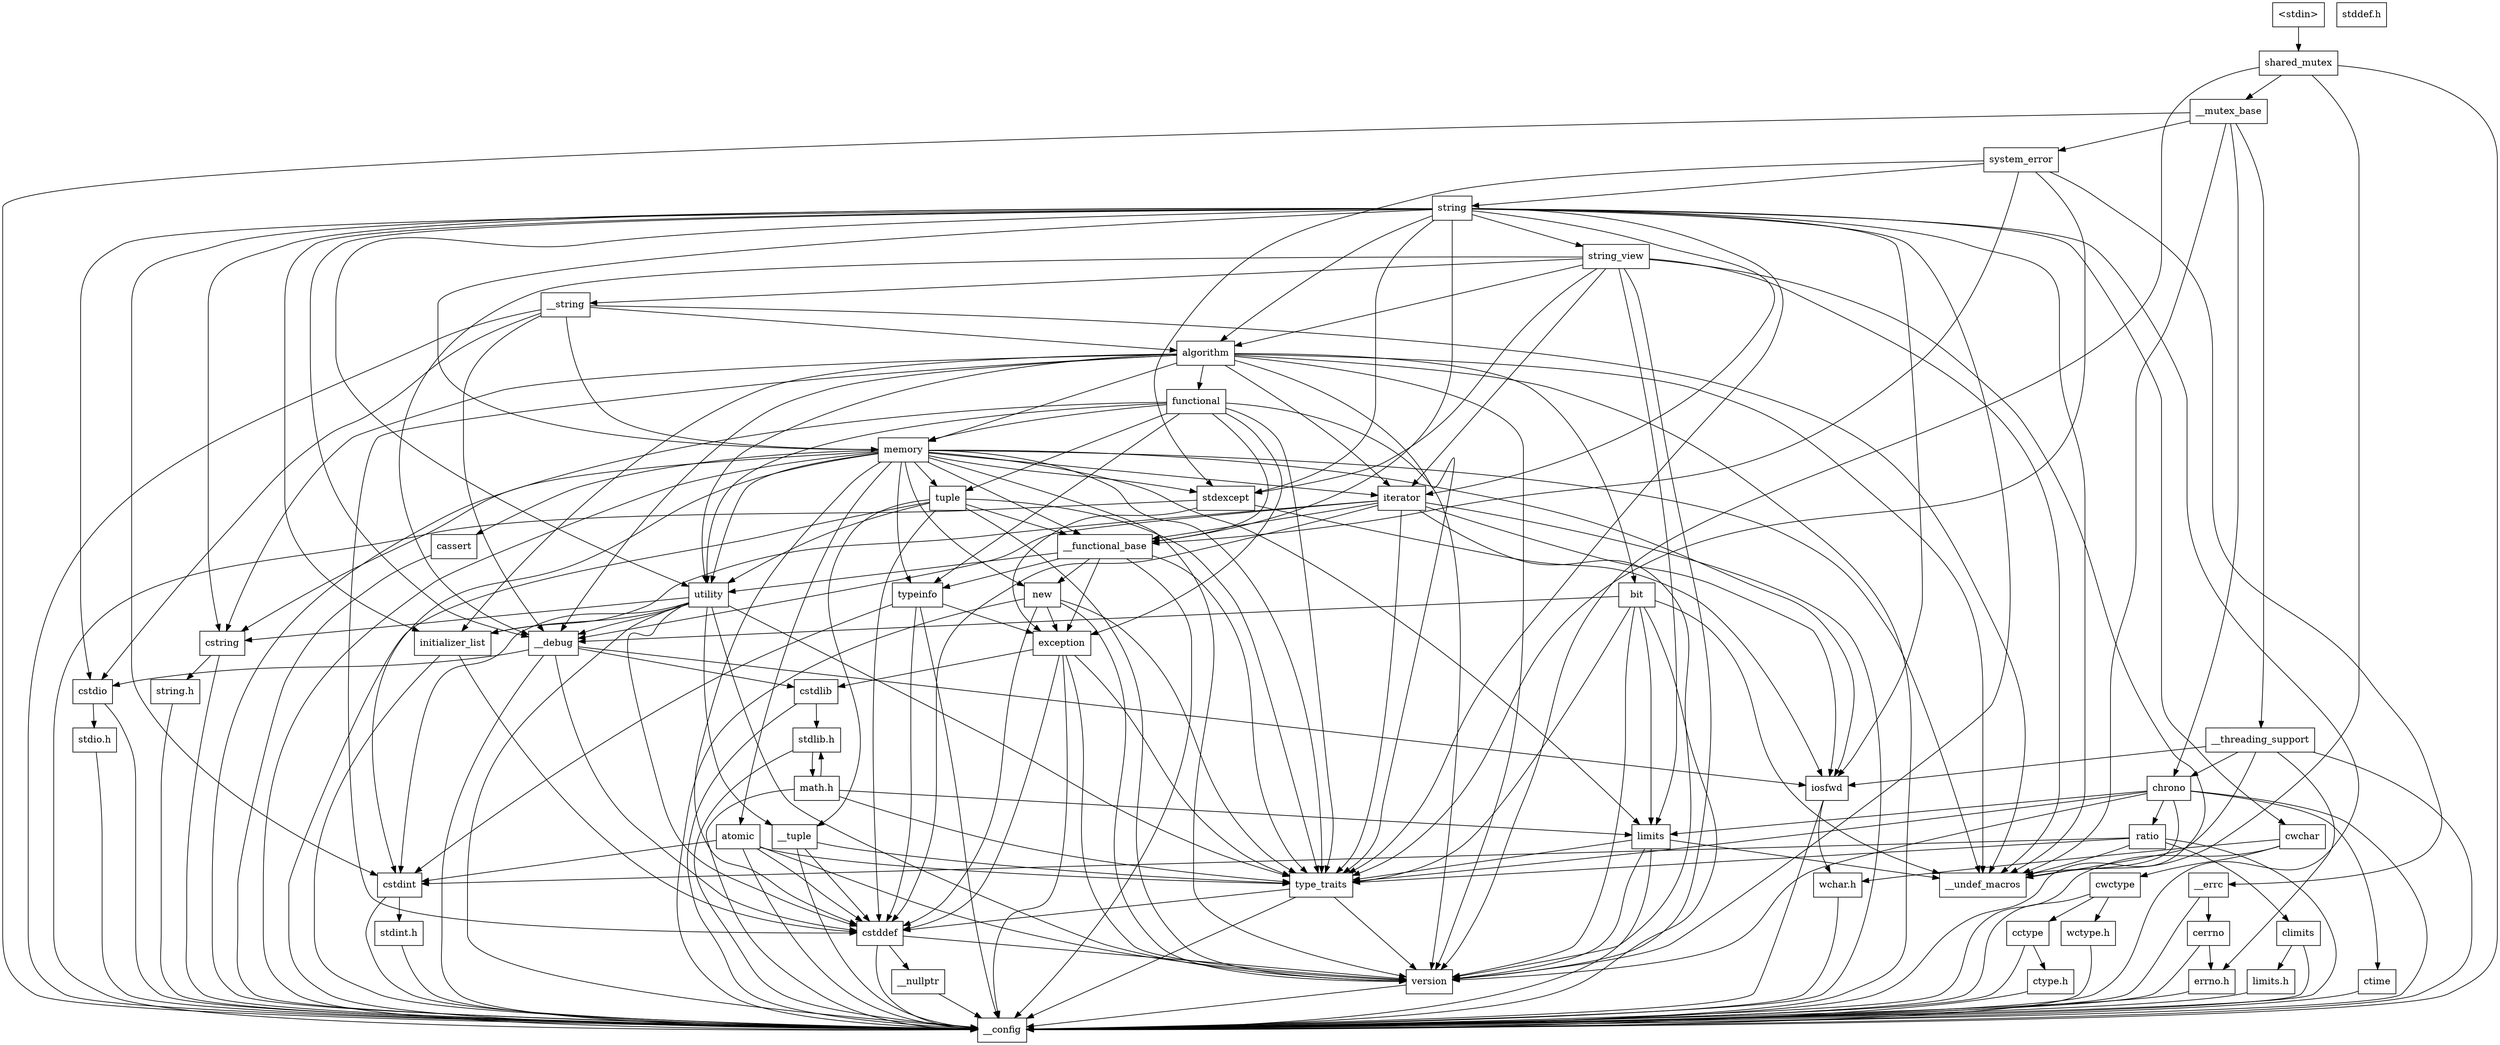 digraph "dependencies" {
  header_0 [ shape="box", label="\<stdin\>" ];
  header_1 [ shape="box", label="shared_mutex" ];
  header_104 [ shape="box", label="iosfwd" ];
  header_105 [ shape="box", label="wchar.h" ];
  header_11 [ shape="box", label="version" ];
  header_113 [ shape="box", label="__functional_base" ];
  header_114 [ shape="box", label="typeinfo" ];
  header_115 [ shape="box", label="new" ];
  header_116 [ shape="box", label="utility" ];
  header_117 [ shape="box", label="__tuple" ];
  header_118 [ shape="box", label="initializer_list" ];
  header_119 [ shape="box", label="cstring" ];
  header_12 [ shape="box", label="__undef_macros" ];
  header_120 [ shape="box", label="string.h" ];
  header_123 [ shape="box", label="__debug" ];
  header_124 [ shape="box", label="cstdio" ];
  header_125 [ shape="box", label="stdio.h" ];
  header_13 [ shape="box", label="__mutex_base" ];
  header_134 [ shape="box", label="string" ];
  header_135 [ shape="box", label="string_view" ];
  header_136 [ shape="box", label="__string" ];
  header_137 [ shape="box", label="algorithm" ];
  header_138 [ shape="box", label="memory" ];
  header_139 [ shape="box", label="iterator" ];
  header_14 [ shape="box", label="chrono" ];
  header_140 [ shape="box", label="tuple" ];
  header_141 [ shape="box", label="cassert" ];
  header_143 [ shape="box", label="atomic" ];
  header_144 [ shape="box", label="functional" ];
  header_145 [ shape="box", label="bit" ];
  header_146 [ shape="box", label="cwchar" ];
  header_147 [ shape="box", label="cwctype" ];
  header_148 [ shape="box", label="cctype" ];
  header_149 [ shape="box", label="ctype.h" ];
  header_15 [ shape="box", label="ctime" ];
  header_151 [ shape="box", label="wctype.h" ];
  header_154 [ shape="box", label="__threading_support" ];
  header_17 [ shape="box", label="stddef.h" ];
  header_2 [ shape="box", label="__config" ];
  header_33 [ shape="box", label="type_traits" ];
  header_34 [ shape="box", label="cstddef" ];
  header_36 [ shape="box", label="__nullptr" ];
  header_37 [ shape="box", label="ratio" ];
  header_38 [ shape="box", label="cstdint" ];
  header_39 [ shape="box", label="stdint.h" ];
  header_46 [ shape="box", label="climits" ];
  header_47 [ shape="box", label="limits.h" ];
  header_56 [ shape="box", label="limits" ];
  header_57 [ shape="box", label="system_error" ];
  header_58 [ shape="box", label="__errc" ];
  header_59 [ shape="box", label="cerrno" ];
  header_60 [ shape="box", label="errno.h" ];
  header_68 [ shape="box", label="stdexcept" ];
  header_69 [ shape="box", label="exception" ];
  header_70 [ shape="box", label="cstdlib" ];
  header_71 [ shape="box", label="stdlib.h" ];
  header_92 [ shape="box", label="math.h" ];
  header_118 -> header_34;
  header_118 -> header_2;
  header_119 -> header_2;
  header_119 -> header_120;
  header_60 -> header_2;
  header_69 -> header_70;
  header_69 -> header_34;
  header_69 -> header_2;
  header_69 -> header_11;
  header_69 -> header_33;
  header_68 -> header_69;
  header_68 -> header_104;
  header_68 -> header_2;
  header_114 -> header_69;
  header_114 -> header_34;
  header_114 -> header_2;
  header_114 -> header_38;
  header_115 -> header_69;
  header_115 -> header_34;
  header_115 -> header_2;
  header_115 -> header_33;
  header_115 -> header_11;
  header_70 -> header_71;
  header_70 -> header_2;
  header_71 -> header_2;
  header_71 -> header_92;
  header_116 -> header_11;
  header_116 -> header_38;
  header_116 -> header_34;
  header_116 -> header_33;
  header_116 -> header_2;
  header_116 -> header_118;
  header_116 -> header_119;
  header_116 -> header_123;
  header_116 -> header_117;
  header_117 -> header_34;
  header_117 -> header_2;
  header_117 -> header_33;
  header_113 -> header_33;
  header_113 -> header_69;
  header_113 -> header_2;
  header_113 -> header_116;
  header_113 -> header_114;
  header_113 -> header_115;
  header_47 -> header_2;
  header_46 -> header_47;
  header_46 -> header_2;
  header_105 -> header_2;
  header_104 -> header_105;
  header_104 -> header_2;
  header_0 -> header_1;
  header_1 -> header_2;
  header_1 -> header_11;
  header_1 -> header_12;
  header_1 -> header_13;
  header_58 -> header_59;
  header_58 -> header_2;
  header_59 -> header_60;
  header_59 -> header_2;
  header_56 -> header_2;
  header_56 -> header_33;
  header_56 -> header_12;
  header_56 -> header_11;
  header_57 -> header_58;
  header_57 -> header_68;
  header_57 -> header_134;
  header_57 -> header_33;
  header_57 -> header_113;
  header_134 -> header_38;
  header_134 -> header_2;
  header_134 -> header_11;
  header_134 -> header_12;
  header_134 -> header_146;
  header_134 -> header_104;
  header_134 -> header_119;
  header_134 -> header_33;
  header_134 -> header_68;
  header_134 -> header_116;
  header_134 -> header_124;
  header_134 -> header_123;
  header_134 -> header_135;
  header_134 -> header_118;
  header_134 -> header_137;
  header_134 -> header_138;
  header_134 -> header_139;
  header_134 -> header_113;
  header_135 -> header_11;
  header_135 -> header_12;
  header_135 -> header_139;
  header_135 -> header_56;
  header_135 -> header_68;
  header_135 -> header_2;
  header_135 -> header_136;
  header_135 -> header_137;
  header_135 -> header_123;
  header_136 -> header_12;
  header_136 -> header_124;
  header_136 -> header_2;
  header_136 -> header_137;
  header_136 -> header_138;
  header_136 -> header_123;
  header_137 -> header_145;
  header_137 -> header_144;
  header_137 -> header_12;
  header_137 -> header_34;
  header_137 -> header_33;
  header_137 -> header_116;
  header_137 -> header_139;
  header_137 -> header_2;
  header_137 -> header_118;
  header_137 -> header_119;
  header_137 -> header_138;
  header_137 -> header_123;
  header_137 -> header_11;
  header_138 -> header_141;
  header_138 -> header_140;
  header_138 -> header_143;
  header_138 -> header_11;
  header_138 -> header_38;
  header_138 -> header_104;
  header_138 -> header_34;
  header_138 -> header_33;
  header_138 -> header_56;
  header_138 -> header_116;
  header_138 -> header_139;
  header_138 -> header_2;
  header_138 -> header_119;
  header_138 -> header_12;
  header_138 -> header_68;
  header_138 -> header_114;
  header_138 -> header_115;
  header_138 -> header_113;
  header_139 -> header_11;
  header_139 -> header_34;
  header_139 -> header_33;
  header_139 -> header_2;
  header_139 -> header_118;
  header_139 -> header_104;
  header_139 -> header_123;
  header_139 -> header_113;
  header_125 -> header_2;
  header_124 -> header_125;
  header_124 -> header_2;
  header_123 -> header_104;
  header_123 -> header_70;
  header_123 -> header_124;
  header_123 -> header_2;
  header_123 -> header_34;
  header_120 -> header_2;
  header_38 -> header_2;
  header_38 -> header_39;
  header_39 -> header_2;
  header_36 -> header_2;
  header_37 -> header_46;
  header_37 -> header_38;
  header_37 -> header_2;
  header_37 -> header_33;
  header_37 -> header_12;
  header_34 -> header_36;
  header_34 -> header_2;
  header_34 -> header_11;
  header_33 -> header_34;
  header_33 -> header_2;
  header_33 -> header_11;
  header_151 -> header_2;
  header_154 -> header_14;
  header_154 -> header_60;
  header_154 -> header_2;
  header_154 -> header_12;
  header_154 -> header_104;
  header_141 -> header_2;
  header_140 -> header_11;
  header_140 -> header_34;
  header_140 -> header_33;
  header_140 -> header_2;
  header_140 -> header_116;
  header_140 -> header_117;
  header_140 -> header_113;
  header_143 -> header_34;
  header_143 -> header_2;
  header_143 -> header_33;
  header_143 -> header_38;
  header_143 -> header_11;
  header_145 -> header_11;
  header_145 -> header_12;
  header_145 -> header_33;
  header_145 -> header_56;
  header_145 -> header_2;
  header_145 -> header_123;
  header_144 -> header_140;
  header_144 -> header_11;
  header_144 -> header_138;
  header_144 -> header_33;
  header_144 -> header_69;
  header_144 -> header_2;
  header_144 -> header_116;
  header_144 -> header_114;
  header_144 -> header_113;
  header_147 -> header_148;
  header_147 -> header_151;
  header_147 -> header_2;
  header_146 -> header_105;
  header_146 -> header_2;
  header_146 -> header_147;
  header_149 -> header_2;
  header_148 -> header_149;
  header_148 -> header_2;
  header_14 -> header_15;
  header_14 -> header_11;
  header_14 -> header_12;
  header_14 -> header_37;
  header_14 -> header_33;
  header_14 -> header_56;
  header_14 -> header_2;
  header_15 -> header_2;
  header_11 -> header_2;
  header_13 -> header_14;
  header_13 -> header_2;
  header_13 -> header_154;
  header_13 -> header_12;
  header_13 -> header_57;
  header_92 -> header_71;
  header_92 -> header_2;
  header_92 -> header_33;
  header_92 -> header_56;
}